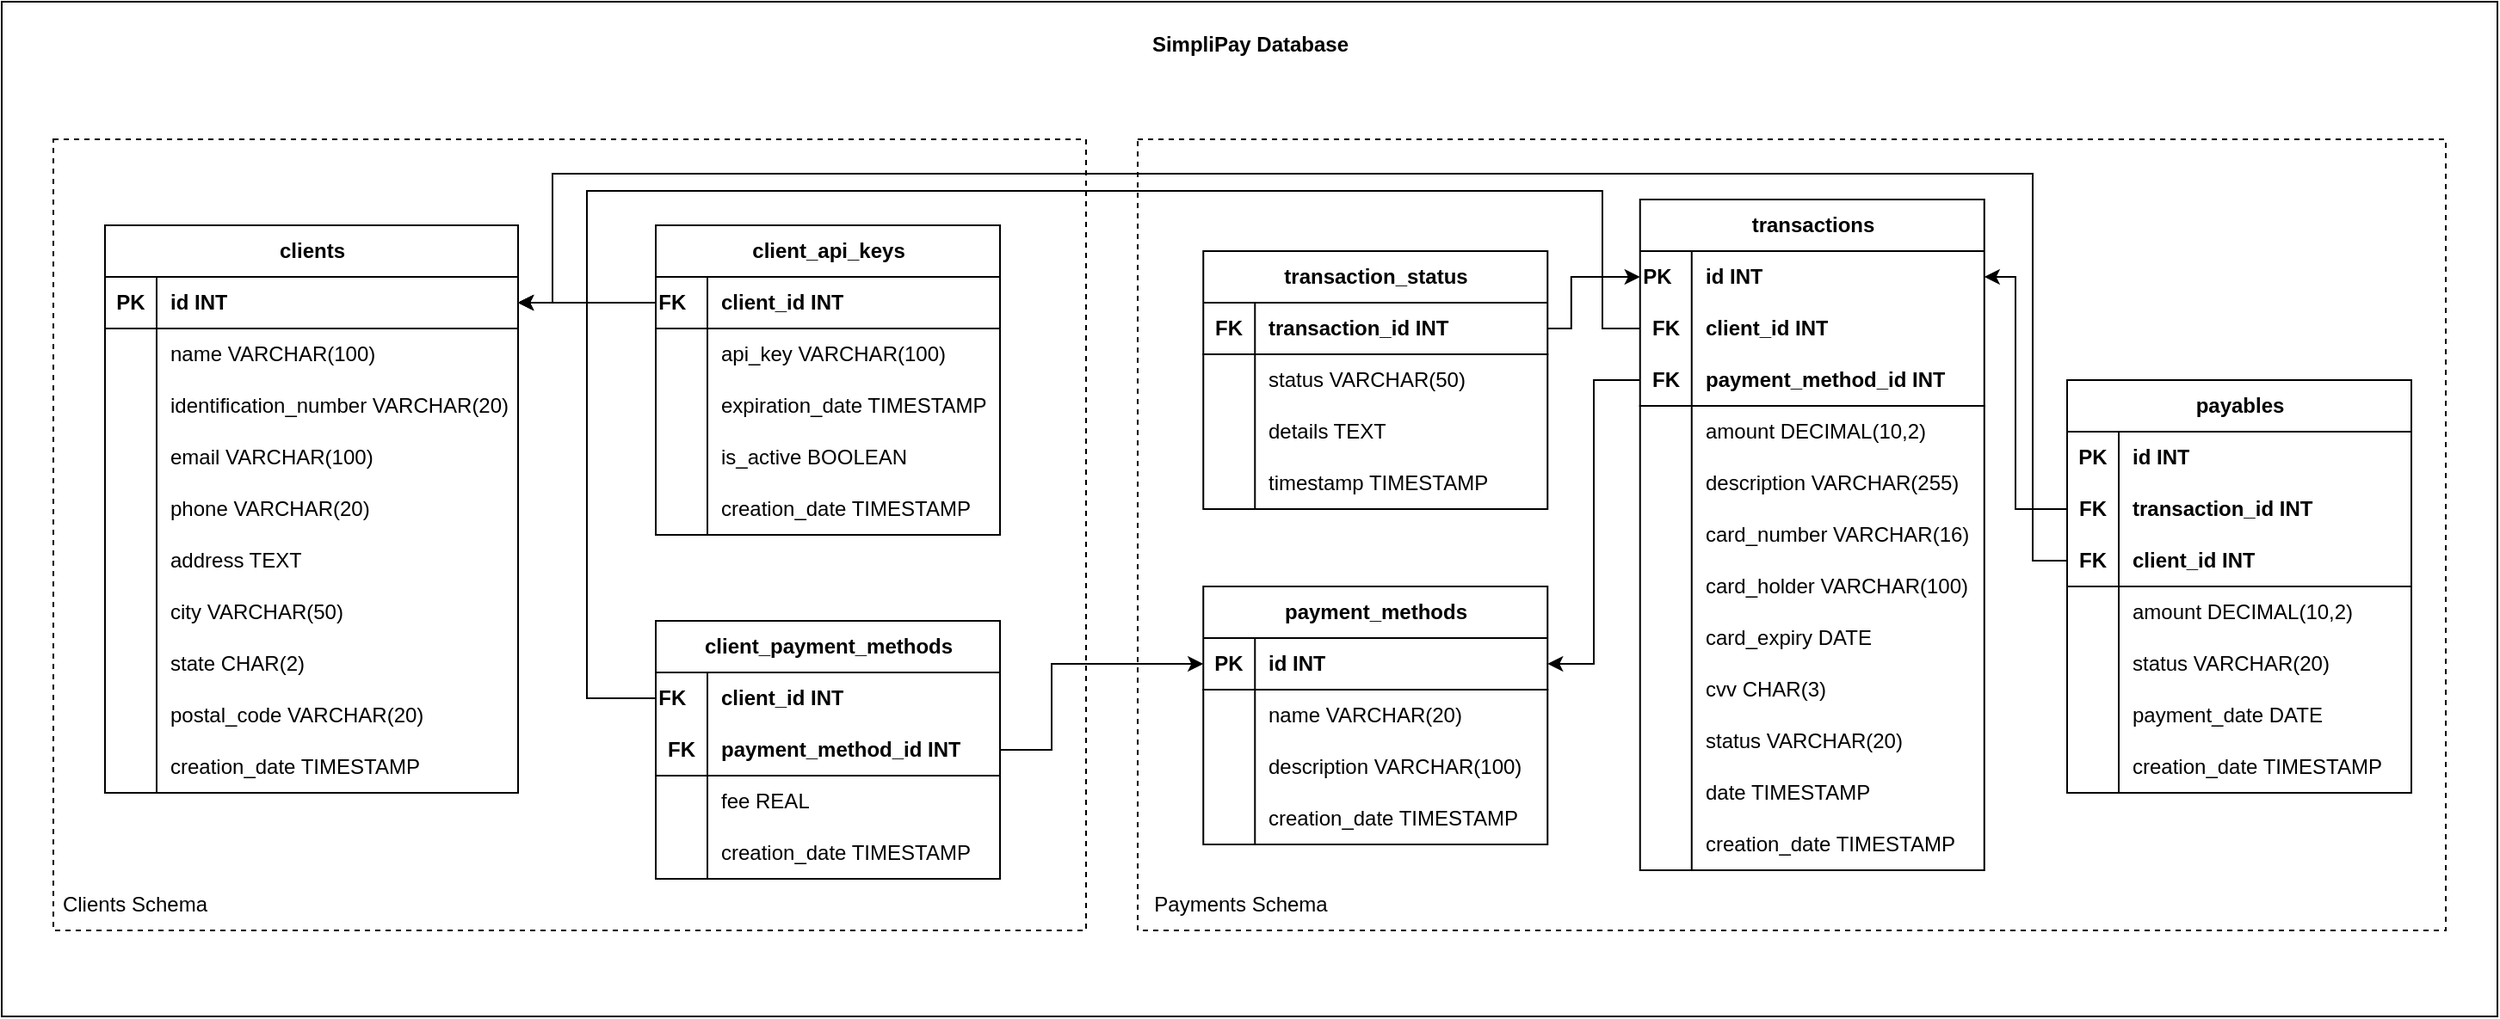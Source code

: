 <mxfile version="24.2.5" type="device">
  <diagram name="Page-1" id="x_he2Hrcs_VdTeXiaJ3X">
    <mxGraphModel dx="1452" dy="1356" grid="1" gridSize="10" guides="1" tooltips="1" connect="1" arrows="1" fold="1" page="1" pageScale="1" pageWidth="850" pageHeight="1100" math="0" shadow="0">
      <root>
        <mxCell id="0" />
        <mxCell id="1" parent="0" />
        <mxCell id="xhl1-_qNGZ_Zo3Efqk6f-1" value="" style="rounded=0;whiteSpace=wrap;html=1;movable=0;resizable=0;rotatable=0;deletable=0;editable=0;locked=1;connectable=0;" vertex="1" parent="1">
          <mxGeometry x="40" y="220" width="1450" height="590" as="geometry" />
        </mxCell>
        <mxCell id="xhl1-_qNGZ_Zo3Efqk6f-176" value="" style="rounded=0;whiteSpace=wrap;html=1;dashed=1;movable=0;resizable=0;rotatable=0;deletable=0;editable=0;locked=1;connectable=0;" vertex="1" parent="1">
          <mxGeometry x="70" y="300" width="600" height="460" as="geometry" />
        </mxCell>
        <mxCell id="xhl1-_qNGZ_Zo3Efqk6f-111" value="clients" style="shape=table;startSize=30;container=1;collapsible=1;childLayout=tableLayout;fixedRows=1;rowLines=0;fontStyle=1;align=center;resizeLast=1;html=1;" vertex="1" parent="1">
          <mxGeometry x="100" y="350" width="240" height="330" as="geometry" />
        </mxCell>
        <mxCell id="xhl1-_qNGZ_Zo3Efqk6f-112" value="" style="shape=tableRow;horizontal=0;startSize=0;swimlaneHead=0;swimlaneBody=0;fillColor=none;collapsible=0;dropTarget=0;points=[[0,0.5],[1,0.5]];portConstraint=eastwest;top=0;left=0;right=0;bottom=1;" vertex="1" parent="xhl1-_qNGZ_Zo3Efqk6f-111">
          <mxGeometry y="30" width="240" height="30" as="geometry" />
        </mxCell>
        <mxCell id="xhl1-_qNGZ_Zo3Efqk6f-113" value="PK" style="shape=partialRectangle;connectable=0;fillColor=none;top=0;left=0;bottom=0;right=0;fontStyle=1;overflow=hidden;whiteSpace=wrap;html=1;" vertex="1" parent="xhl1-_qNGZ_Zo3Efqk6f-112">
          <mxGeometry width="30" height="30" as="geometry">
            <mxRectangle width="30" height="30" as="alternateBounds" />
          </mxGeometry>
        </mxCell>
        <mxCell id="xhl1-_qNGZ_Zo3Efqk6f-114" value="id INT" style="shape=partialRectangle;connectable=0;fillColor=none;top=0;left=0;bottom=0;right=0;align=left;spacingLeft=6;fontStyle=1;overflow=hidden;whiteSpace=wrap;html=1;" vertex="1" parent="xhl1-_qNGZ_Zo3Efqk6f-112">
          <mxGeometry x="30" width="210" height="30" as="geometry">
            <mxRectangle width="210" height="30" as="alternateBounds" />
          </mxGeometry>
        </mxCell>
        <mxCell id="xhl1-_qNGZ_Zo3Efqk6f-115" value="" style="shape=tableRow;horizontal=0;startSize=0;swimlaneHead=0;swimlaneBody=0;fillColor=none;collapsible=0;dropTarget=0;points=[[0,0.5],[1,0.5]];portConstraint=eastwest;top=0;left=0;right=0;bottom=0;" vertex="1" parent="xhl1-_qNGZ_Zo3Efqk6f-111">
          <mxGeometry y="60" width="240" height="30" as="geometry" />
        </mxCell>
        <mxCell id="xhl1-_qNGZ_Zo3Efqk6f-116" value="" style="shape=partialRectangle;connectable=0;fillColor=none;top=0;left=0;bottom=0;right=0;editable=1;overflow=hidden;whiteSpace=wrap;html=1;" vertex="1" parent="xhl1-_qNGZ_Zo3Efqk6f-115">
          <mxGeometry width="30" height="30" as="geometry">
            <mxRectangle width="30" height="30" as="alternateBounds" />
          </mxGeometry>
        </mxCell>
        <mxCell id="xhl1-_qNGZ_Zo3Efqk6f-117" value="name VARCHAR(100)" style="shape=partialRectangle;connectable=0;fillColor=none;top=0;left=0;bottom=0;right=0;align=left;spacingLeft=6;overflow=hidden;whiteSpace=wrap;html=1;" vertex="1" parent="xhl1-_qNGZ_Zo3Efqk6f-115">
          <mxGeometry x="30" width="210" height="30" as="geometry">
            <mxRectangle width="210" height="30" as="alternateBounds" />
          </mxGeometry>
        </mxCell>
        <mxCell id="xhl1-_qNGZ_Zo3Efqk6f-118" value="" style="shape=tableRow;horizontal=0;startSize=0;swimlaneHead=0;swimlaneBody=0;fillColor=none;collapsible=0;dropTarget=0;points=[[0,0.5],[1,0.5]];portConstraint=eastwest;top=0;left=0;right=0;bottom=0;" vertex="1" parent="xhl1-_qNGZ_Zo3Efqk6f-111">
          <mxGeometry y="90" width="240" height="30" as="geometry" />
        </mxCell>
        <mxCell id="xhl1-_qNGZ_Zo3Efqk6f-119" value="" style="shape=partialRectangle;connectable=0;fillColor=none;top=0;left=0;bottom=0;right=0;editable=1;overflow=hidden;whiteSpace=wrap;html=1;" vertex="1" parent="xhl1-_qNGZ_Zo3Efqk6f-118">
          <mxGeometry width="30" height="30" as="geometry">
            <mxRectangle width="30" height="30" as="alternateBounds" />
          </mxGeometry>
        </mxCell>
        <mxCell id="xhl1-_qNGZ_Zo3Efqk6f-120" value="identification_number VARCHAR(20)" style="shape=partialRectangle;connectable=0;fillColor=none;top=0;left=0;bottom=0;right=0;align=left;spacingLeft=6;overflow=hidden;whiteSpace=wrap;html=1;" vertex="1" parent="xhl1-_qNGZ_Zo3Efqk6f-118">
          <mxGeometry x="30" width="210" height="30" as="geometry">
            <mxRectangle width="210" height="30" as="alternateBounds" />
          </mxGeometry>
        </mxCell>
        <mxCell id="xhl1-_qNGZ_Zo3Efqk6f-121" value="" style="shape=tableRow;horizontal=0;startSize=0;swimlaneHead=0;swimlaneBody=0;fillColor=none;collapsible=0;dropTarget=0;points=[[0,0.5],[1,0.5]];portConstraint=eastwest;top=0;left=0;right=0;bottom=0;" vertex="1" parent="xhl1-_qNGZ_Zo3Efqk6f-111">
          <mxGeometry y="120" width="240" height="30" as="geometry" />
        </mxCell>
        <mxCell id="xhl1-_qNGZ_Zo3Efqk6f-122" value="" style="shape=partialRectangle;connectable=0;fillColor=none;top=0;left=0;bottom=0;right=0;editable=1;overflow=hidden;whiteSpace=wrap;html=1;" vertex="1" parent="xhl1-_qNGZ_Zo3Efqk6f-121">
          <mxGeometry width="30" height="30" as="geometry">
            <mxRectangle width="30" height="30" as="alternateBounds" />
          </mxGeometry>
        </mxCell>
        <mxCell id="xhl1-_qNGZ_Zo3Efqk6f-123" value="email VARCHAR(100)" style="shape=partialRectangle;connectable=0;fillColor=none;top=0;left=0;bottom=0;right=0;align=left;spacingLeft=6;overflow=hidden;whiteSpace=wrap;html=1;" vertex="1" parent="xhl1-_qNGZ_Zo3Efqk6f-121">
          <mxGeometry x="30" width="210" height="30" as="geometry">
            <mxRectangle width="210" height="30" as="alternateBounds" />
          </mxGeometry>
        </mxCell>
        <mxCell id="xhl1-_qNGZ_Zo3Efqk6f-130" style="shape=tableRow;horizontal=0;startSize=0;swimlaneHead=0;swimlaneBody=0;fillColor=none;collapsible=0;dropTarget=0;points=[[0,0.5],[1,0.5]];portConstraint=eastwest;top=0;left=0;right=0;bottom=0;" vertex="1" parent="xhl1-_qNGZ_Zo3Efqk6f-111">
          <mxGeometry y="150" width="240" height="30" as="geometry" />
        </mxCell>
        <mxCell id="xhl1-_qNGZ_Zo3Efqk6f-131" style="shape=partialRectangle;connectable=0;fillColor=none;top=0;left=0;bottom=0;right=0;editable=1;overflow=hidden;whiteSpace=wrap;html=1;" vertex="1" parent="xhl1-_qNGZ_Zo3Efqk6f-130">
          <mxGeometry width="30" height="30" as="geometry">
            <mxRectangle width="30" height="30" as="alternateBounds" />
          </mxGeometry>
        </mxCell>
        <mxCell id="xhl1-_qNGZ_Zo3Efqk6f-132" value="phone VARCHAR(20)" style="shape=partialRectangle;connectable=0;fillColor=none;top=0;left=0;bottom=0;right=0;align=left;spacingLeft=6;overflow=hidden;whiteSpace=wrap;html=1;" vertex="1" parent="xhl1-_qNGZ_Zo3Efqk6f-130">
          <mxGeometry x="30" width="210" height="30" as="geometry">
            <mxRectangle width="210" height="30" as="alternateBounds" />
          </mxGeometry>
        </mxCell>
        <mxCell id="xhl1-_qNGZ_Zo3Efqk6f-127" style="shape=tableRow;horizontal=0;startSize=0;swimlaneHead=0;swimlaneBody=0;fillColor=none;collapsible=0;dropTarget=0;points=[[0,0.5],[1,0.5]];portConstraint=eastwest;top=0;left=0;right=0;bottom=0;" vertex="1" parent="xhl1-_qNGZ_Zo3Efqk6f-111">
          <mxGeometry y="180" width="240" height="30" as="geometry" />
        </mxCell>
        <mxCell id="xhl1-_qNGZ_Zo3Efqk6f-128" style="shape=partialRectangle;connectable=0;fillColor=none;top=0;left=0;bottom=0;right=0;editable=1;overflow=hidden;whiteSpace=wrap;html=1;" vertex="1" parent="xhl1-_qNGZ_Zo3Efqk6f-127">
          <mxGeometry width="30" height="30" as="geometry">
            <mxRectangle width="30" height="30" as="alternateBounds" />
          </mxGeometry>
        </mxCell>
        <mxCell id="xhl1-_qNGZ_Zo3Efqk6f-129" value="address TEXT" style="shape=partialRectangle;connectable=0;fillColor=none;top=0;left=0;bottom=0;right=0;align=left;spacingLeft=6;overflow=hidden;whiteSpace=wrap;html=1;" vertex="1" parent="xhl1-_qNGZ_Zo3Efqk6f-127">
          <mxGeometry x="30" width="210" height="30" as="geometry">
            <mxRectangle width="210" height="30" as="alternateBounds" />
          </mxGeometry>
        </mxCell>
        <mxCell id="xhl1-_qNGZ_Zo3Efqk6f-124" style="shape=tableRow;horizontal=0;startSize=0;swimlaneHead=0;swimlaneBody=0;fillColor=none;collapsible=0;dropTarget=0;points=[[0,0.5],[1,0.5]];portConstraint=eastwest;top=0;left=0;right=0;bottom=0;" vertex="1" parent="xhl1-_qNGZ_Zo3Efqk6f-111">
          <mxGeometry y="210" width="240" height="30" as="geometry" />
        </mxCell>
        <mxCell id="xhl1-_qNGZ_Zo3Efqk6f-125" style="shape=partialRectangle;connectable=0;fillColor=none;top=0;left=0;bottom=0;right=0;editable=1;overflow=hidden;whiteSpace=wrap;html=1;" vertex="1" parent="xhl1-_qNGZ_Zo3Efqk6f-124">
          <mxGeometry width="30" height="30" as="geometry">
            <mxRectangle width="30" height="30" as="alternateBounds" />
          </mxGeometry>
        </mxCell>
        <mxCell id="xhl1-_qNGZ_Zo3Efqk6f-126" value="city VARCHAR(50)" style="shape=partialRectangle;connectable=0;fillColor=none;top=0;left=0;bottom=0;right=0;align=left;spacingLeft=6;overflow=hidden;whiteSpace=wrap;html=1;" vertex="1" parent="xhl1-_qNGZ_Zo3Efqk6f-124">
          <mxGeometry x="30" width="210" height="30" as="geometry">
            <mxRectangle width="210" height="30" as="alternateBounds" />
          </mxGeometry>
        </mxCell>
        <mxCell id="xhl1-_qNGZ_Zo3Efqk6f-139" style="shape=tableRow;horizontal=0;startSize=0;swimlaneHead=0;swimlaneBody=0;fillColor=none;collapsible=0;dropTarget=0;points=[[0,0.5],[1,0.5]];portConstraint=eastwest;top=0;left=0;right=0;bottom=0;" vertex="1" parent="xhl1-_qNGZ_Zo3Efqk6f-111">
          <mxGeometry y="240" width="240" height="30" as="geometry" />
        </mxCell>
        <mxCell id="xhl1-_qNGZ_Zo3Efqk6f-140" style="shape=partialRectangle;connectable=0;fillColor=none;top=0;left=0;bottom=0;right=0;editable=1;overflow=hidden;whiteSpace=wrap;html=1;" vertex="1" parent="xhl1-_qNGZ_Zo3Efqk6f-139">
          <mxGeometry width="30" height="30" as="geometry">
            <mxRectangle width="30" height="30" as="alternateBounds" />
          </mxGeometry>
        </mxCell>
        <mxCell id="xhl1-_qNGZ_Zo3Efqk6f-141" value="state CHAR(2)" style="shape=partialRectangle;connectable=0;fillColor=none;top=0;left=0;bottom=0;right=0;align=left;spacingLeft=6;overflow=hidden;whiteSpace=wrap;html=1;" vertex="1" parent="xhl1-_qNGZ_Zo3Efqk6f-139">
          <mxGeometry x="30" width="210" height="30" as="geometry">
            <mxRectangle width="210" height="30" as="alternateBounds" />
          </mxGeometry>
        </mxCell>
        <mxCell id="xhl1-_qNGZ_Zo3Efqk6f-136" style="shape=tableRow;horizontal=0;startSize=0;swimlaneHead=0;swimlaneBody=0;fillColor=none;collapsible=0;dropTarget=0;points=[[0,0.5],[1,0.5]];portConstraint=eastwest;top=0;left=0;right=0;bottom=0;" vertex="1" parent="xhl1-_qNGZ_Zo3Efqk6f-111">
          <mxGeometry y="270" width="240" height="30" as="geometry" />
        </mxCell>
        <mxCell id="xhl1-_qNGZ_Zo3Efqk6f-137" style="shape=partialRectangle;connectable=0;fillColor=none;top=0;left=0;bottom=0;right=0;editable=1;overflow=hidden;whiteSpace=wrap;html=1;" vertex="1" parent="xhl1-_qNGZ_Zo3Efqk6f-136">
          <mxGeometry width="30" height="30" as="geometry">
            <mxRectangle width="30" height="30" as="alternateBounds" />
          </mxGeometry>
        </mxCell>
        <mxCell id="xhl1-_qNGZ_Zo3Efqk6f-138" value="postal_code VARCHAR(20)" style="shape=partialRectangle;connectable=0;fillColor=none;top=0;left=0;bottom=0;right=0;align=left;spacingLeft=6;overflow=hidden;whiteSpace=wrap;html=1;" vertex="1" parent="xhl1-_qNGZ_Zo3Efqk6f-136">
          <mxGeometry x="30" width="210" height="30" as="geometry">
            <mxRectangle width="210" height="30" as="alternateBounds" />
          </mxGeometry>
        </mxCell>
        <mxCell id="xhl1-_qNGZ_Zo3Efqk6f-133" style="shape=tableRow;horizontal=0;startSize=0;swimlaneHead=0;swimlaneBody=0;fillColor=none;collapsible=0;dropTarget=0;points=[[0,0.5],[1,0.5]];portConstraint=eastwest;top=0;left=0;right=0;bottom=0;" vertex="1" parent="xhl1-_qNGZ_Zo3Efqk6f-111">
          <mxGeometry y="300" width="240" height="30" as="geometry" />
        </mxCell>
        <mxCell id="xhl1-_qNGZ_Zo3Efqk6f-134" style="shape=partialRectangle;connectable=0;fillColor=none;top=0;left=0;bottom=0;right=0;editable=1;overflow=hidden;whiteSpace=wrap;html=1;" vertex="1" parent="xhl1-_qNGZ_Zo3Efqk6f-133">
          <mxGeometry width="30" height="30" as="geometry">
            <mxRectangle width="30" height="30" as="alternateBounds" />
          </mxGeometry>
        </mxCell>
        <mxCell id="xhl1-_qNGZ_Zo3Efqk6f-135" value="creation_date TIMESTAMP" style="shape=partialRectangle;connectable=0;fillColor=none;top=0;left=0;bottom=0;right=0;align=left;spacingLeft=6;overflow=hidden;whiteSpace=wrap;html=1;" vertex="1" parent="xhl1-_qNGZ_Zo3Efqk6f-133">
          <mxGeometry x="30" width="210" height="30" as="geometry">
            <mxRectangle width="210" height="30" as="alternateBounds" />
          </mxGeometry>
        </mxCell>
        <mxCell id="xhl1-_qNGZ_Zo3Efqk6f-142" value="client_api_keys" style="shape=table;startSize=30;container=1;collapsible=1;childLayout=tableLayout;fixedRows=1;rowLines=0;fontStyle=1;align=center;resizeLast=1;html=1;" vertex="1" parent="1">
          <mxGeometry x="420" y="350" width="200" height="180" as="geometry" />
        </mxCell>
        <mxCell id="xhl1-_qNGZ_Zo3Efqk6f-143" value="" style="shape=tableRow;horizontal=0;startSize=0;swimlaneHead=0;swimlaneBody=0;fillColor=none;collapsible=0;dropTarget=0;points=[[0,0.5],[1,0.5]];portConstraint=eastwest;top=0;left=0;right=0;bottom=1;" vertex="1" parent="xhl1-_qNGZ_Zo3Efqk6f-142">
          <mxGeometry y="30" width="200" height="30" as="geometry" />
        </mxCell>
        <mxCell id="xhl1-_qNGZ_Zo3Efqk6f-144" value="FK&lt;span style=&quot;white-space: pre;&quot;&gt;&#x9;&lt;/span&gt;" style="shape=partialRectangle;connectable=0;fillColor=none;top=0;left=0;bottom=0;right=0;fontStyle=1;overflow=hidden;whiteSpace=wrap;html=1;" vertex="1" parent="xhl1-_qNGZ_Zo3Efqk6f-143">
          <mxGeometry width="30" height="30" as="geometry">
            <mxRectangle width="30" height="30" as="alternateBounds" />
          </mxGeometry>
        </mxCell>
        <mxCell id="xhl1-_qNGZ_Zo3Efqk6f-145" value="client_id INT" style="shape=partialRectangle;connectable=0;fillColor=none;top=0;left=0;bottom=0;right=0;align=left;spacingLeft=6;fontStyle=1;overflow=hidden;whiteSpace=wrap;html=1;" vertex="1" parent="xhl1-_qNGZ_Zo3Efqk6f-143">
          <mxGeometry x="30" width="170" height="30" as="geometry">
            <mxRectangle width="170" height="30" as="alternateBounds" />
          </mxGeometry>
        </mxCell>
        <mxCell id="xhl1-_qNGZ_Zo3Efqk6f-146" value="" style="shape=tableRow;horizontal=0;startSize=0;swimlaneHead=0;swimlaneBody=0;fillColor=none;collapsible=0;dropTarget=0;points=[[0,0.5],[1,0.5]];portConstraint=eastwest;top=0;left=0;right=0;bottom=0;" vertex="1" parent="xhl1-_qNGZ_Zo3Efqk6f-142">
          <mxGeometry y="60" width="200" height="30" as="geometry" />
        </mxCell>
        <mxCell id="xhl1-_qNGZ_Zo3Efqk6f-147" value="" style="shape=partialRectangle;connectable=0;fillColor=none;top=0;left=0;bottom=0;right=0;editable=1;overflow=hidden;whiteSpace=wrap;html=1;" vertex="1" parent="xhl1-_qNGZ_Zo3Efqk6f-146">
          <mxGeometry width="30" height="30" as="geometry">
            <mxRectangle width="30" height="30" as="alternateBounds" />
          </mxGeometry>
        </mxCell>
        <mxCell id="xhl1-_qNGZ_Zo3Efqk6f-148" value="api_key VARCHAR(100)" style="shape=partialRectangle;connectable=0;fillColor=none;top=0;left=0;bottom=0;right=0;align=left;spacingLeft=6;overflow=hidden;whiteSpace=wrap;html=1;" vertex="1" parent="xhl1-_qNGZ_Zo3Efqk6f-146">
          <mxGeometry x="30" width="170" height="30" as="geometry">
            <mxRectangle width="170" height="30" as="alternateBounds" />
          </mxGeometry>
        </mxCell>
        <mxCell id="xhl1-_qNGZ_Zo3Efqk6f-149" value="" style="shape=tableRow;horizontal=0;startSize=0;swimlaneHead=0;swimlaneBody=0;fillColor=none;collapsible=0;dropTarget=0;points=[[0,0.5],[1,0.5]];portConstraint=eastwest;top=0;left=0;right=0;bottom=0;" vertex="1" parent="xhl1-_qNGZ_Zo3Efqk6f-142">
          <mxGeometry y="90" width="200" height="30" as="geometry" />
        </mxCell>
        <mxCell id="xhl1-_qNGZ_Zo3Efqk6f-150" value="" style="shape=partialRectangle;connectable=0;fillColor=none;top=0;left=0;bottom=0;right=0;editable=1;overflow=hidden;whiteSpace=wrap;html=1;" vertex="1" parent="xhl1-_qNGZ_Zo3Efqk6f-149">
          <mxGeometry width="30" height="30" as="geometry">
            <mxRectangle width="30" height="30" as="alternateBounds" />
          </mxGeometry>
        </mxCell>
        <mxCell id="xhl1-_qNGZ_Zo3Efqk6f-151" value="expiration_date TIMESTAMP" style="shape=partialRectangle;connectable=0;fillColor=none;top=0;left=0;bottom=0;right=0;align=left;spacingLeft=6;overflow=hidden;whiteSpace=wrap;html=1;" vertex="1" parent="xhl1-_qNGZ_Zo3Efqk6f-149">
          <mxGeometry x="30" width="170" height="30" as="geometry">
            <mxRectangle width="170" height="30" as="alternateBounds" />
          </mxGeometry>
        </mxCell>
        <mxCell id="xhl1-_qNGZ_Zo3Efqk6f-152" value="" style="shape=tableRow;horizontal=0;startSize=0;swimlaneHead=0;swimlaneBody=0;fillColor=none;collapsible=0;dropTarget=0;points=[[0,0.5],[1,0.5]];portConstraint=eastwest;top=0;left=0;right=0;bottom=0;" vertex="1" parent="xhl1-_qNGZ_Zo3Efqk6f-142">
          <mxGeometry y="120" width="200" height="30" as="geometry" />
        </mxCell>
        <mxCell id="xhl1-_qNGZ_Zo3Efqk6f-153" value="" style="shape=partialRectangle;connectable=0;fillColor=none;top=0;left=0;bottom=0;right=0;editable=1;overflow=hidden;whiteSpace=wrap;html=1;" vertex="1" parent="xhl1-_qNGZ_Zo3Efqk6f-152">
          <mxGeometry width="30" height="30" as="geometry">
            <mxRectangle width="30" height="30" as="alternateBounds" />
          </mxGeometry>
        </mxCell>
        <mxCell id="xhl1-_qNGZ_Zo3Efqk6f-154" value="is_active BOOLEAN" style="shape=partialRectangle;connectable=0;fillColor=none;top=0;left=0;bottom=0;right=0;align=left;spacingLeft=6;overflow=hidden;whiteSpace=wrap;html=1;" vertex="1" parent="xhl1-_qNGZ_Zo3Efqk6f-152">
          <mxGeometry x="30" width="170" height="30" as="geometry">
            <mxRectangle width="170" height="30" as="alternateBounds" />
          </mxGeometry>
        </mxCell>
        <mxCell id="xhl1-_qNGZ_Zo3Efqk6f-156" style="shape=tableRow;horizontal=0;startSize=0;swimlaneHead=0;swimlaneBody=0;fillColor=none;collapsible=0;dropTarget=0;points=[[0,0.5],[1,0.5]];portConstraint=eastwest;top=0;left=0;right=0;bottom=0;" vertex="1" parent="xhl1-_qNGZ_Zo3Efqk6f-142">
          <mxGeometry y="150" width="200" height="30" as="geometry" />
        </mxCell>
        <mxCell id="xhl1-_qNGZ_Zo3Efqk6f-157" style="shape=partialRectangle;connectable=0;fillColor=none;top=0;left=0;bottom=0;right=0;editable=1;overflow=hidden;whiteSpace=wrap;html=1;" vertex="1" parent="xhl1-_qNGZ_Zo3Efqk6f-156">
          <mxGeometry width="30" height="30" as="geometry">
            <mxRectangle width="30" height="30" as="alternateBounds" />
          </mxGeometry>
        </mxCell>
        <mxCell id="xhl1-_qNGZ_Zo3Efqk6f-158" value="creation_date TIMESTAMP" style="shape=partialRectangle;connectable=0;fillColor=none;top=0;left=0;bottom=0;right=0;align=left;spacingLeft=6;overflow=hidden;whiteSpace=wrap;html=1;" vertex="1" parent="xhl1-_qNGZ_Zo3Efqk6f-156">
          <mxGeometry x="30" width="170" height="30" as="geometry">
            <mxRectangle width="170" height="30" as="alternateBounds" />
          </mxGeometry>
        </mxCell>
        <mxCell id="xhl1-_qNGZ_Zo3Efqk6f-155" style="edgeStyle=orthogonalEdgeStyle;rounded=0;orthogonalLoop=1;jettySize=auto;html=1;entryX=1;entryY=0.5;entryDx=0;entryDy=0;" edge="1" parent="1" source="xhl1-_qNGZ_Zo3Efqk6f-143" target="xhl1-_qNGZ_Zo3Efqk6f-112">
          <mxGeometry relative="1" as="geometry" />
        </mxCell>
        <mxCell id="xhl1-_qNGZ_Zo3Efqk6f-159" value="client_payment_methods" style="shape=table;startSize=30;container=1;collapsible=1;childLayout=tableLayout;fixedRows=1;rowLines=0;fontStyle=1;align=center;resizeLast=1;html=1;" vertex="1" parent="1">
          <mxGeometry x="420" y="580" width="200" height="150" as="geometry" />
        </mxCell>
        <mxCell id="xhl1-_qNGZ_Zo3Efqk6f-160" value="" style="shape=tableRow;horizontal=0;startSize=0;swimlaneHead=0;swimlaneBody=0;fillColor=none;collapsible=0;dropTarget=0;points=[[0,0.5],[1,0.5]];portConstraint=eastwest;top=0;left=0;right=0;bottom=0;" vertex="1" parent="xhl1-_qNGZ_Zo3Efqk6f-159">
          <mxGeometry y="30" width="200" height="30" as="geometry" />
        </mxCell>
        <mxCell id="xhl1-_qNGZ_Zo3Efqk6f-161" value="FK&lt;span style=&quot;white-space: pre;&quot;&gt;&#x9;&lt;/span&gt;" style="shape=partialRectangle;connectable=0;fillColor=none;top=0;left=0;bottom=0;right=0;fontStyle=1;overflow=hidden;whiteSpace=wrap;html=1;" vertex="1" parent="xhl1-_qNGZ_Zo3Efqk6f-160">
          <mxGeometry width="30" height="30" as="geometry">
            <mxRectangle width="30" height="30" as="alternateBounds" />
          </mxGeometry>
        </mxCell>
        <mxCell id="xhl1-_qNGZ_Zo3Efqk6f-162" value="client_id INT" style="shape=partialRectangle;connectable=0;fillColor=none;top=0;left=0;bottom=0;right=0;align=left;spacingLeft=6;fontStyle=1;overflow=hidden;whiteSpace=wrap;html=1;" vertex="1" parent="xhl1-_qNGZ_Zo3Efqk6f-160">
          <mxGeometry x="30" width="170" height="30" as="geometry">
            <mxRectangle width="170" height="30" as="alternateBounds" />
          </mxGeometry>
        </mxCell>
        <mxCell id="xhl1-_qNGZ_Zo3Efqk6f-163" value="" style="shape=tableRow;horizontal=0;startSize=0;swimlaneHead=0;swimlaneBody=0;fillColor=none;collapsible=0;dropTarget=0;points=[[0,0.5],[1,0.5]];portConstraint=eastwest;top=0;left=0;right=0;bottom=1;" vertex="1" parent="xhl1-_qNGZ_Zo3Efqk6f-159">
          <mxGeometry y="60" width="200" height="30" as="geometry" />
        </mxCell>
        <mxCell id="xhl1-_qNGZ_Zo3Efqk6f-164" value="FK" style="shape=partialRectangle;connectable=0;fillColor=none;top=0;left=0;bottom=0;right=0;editable=1;overflow=hidden;whiteSpace=wrap;html=1;fontStyle=1" vertex="1" parent="xhl1-_qNGZ_Zo3Efqk6f-163">
          <mxGeometry width="30" height="30" as="geometry">
            <mxRectangle width="30" height="30" as="alternateBounds" />
          </mxGeometry>
        </mxCell>
        <mxCell id="xhl1-_qNGZ_Zo3Efqk6f-165" value="payment_method_id INT" style="shape=partialRectangle;connectable=0;fillColor=none;top=0;left=0;bottom=0;right=0;align=left;spacingLeft=6;overflow=hidden;whiteSpace=wrap;html=1;fontStyle=1" vertex="1" parent="xhl1-_qNGZ_Zo3Efqk6f-163">
          <mxGeometry x="30" width="170" height="30" as="geometry">
            <mxRectangle width="170" height="30" as="alternateBounds" />
          </mxGeometry>
        </mxCell>
        <mxCell id="xhl1-_qNGZ_Zo3Efqk6f-166" value="" style="shape=tableRow;horizontal=0;startSize=0;swimlaneHead=0;swimlaneBody=0;fillColor=none;collapsible=0;dropTarget=0;points=[[0,0.5],[1,0.5]];portConstraint=eastwest;top=0;left=0;right=0;bottom=0;" vertex="1" parent="xhl1-_qNGZ_Zo3Efqk6f-159">
          <mxGeometry y="90" width="200" height="30" as="geometry" />
        </mxCell>
        <mxCell id="xhl1-_qNGZ_Zo3Efqk6f-167" value="" style="shape=partialRectangle;connectable=0;fillColor=none;top=0;left=0;bottom=0;right=0;editable=1;overflow=hidden;whiteSpace=wrap;html=1;" vertex="1" parent="xhl1-_qNGZ_Zo3Efqk6f-166">
          <mxGeometry width="30" height="30" as="geometry">
            <mxRectangle width="30" height="30" as="alternateBounds" />
          </mxGeometry>
        </mxCell>
        <mxCell id="xhl1-_qNGZ_Zo3Efqk6f-168" value="fee REAL" style="shape=partialRectangle;connectable=0;fillColor=none;top=0;left=0;bottom=0;right=0;align=left;spacingLeft=6;overflow=hidden;whiteSpace=wrap;html=1;" vertex="1" parent="xhl1-_qNGZ_Zo3Efqk6f-166">
          <mxGeometry x="30" width="170" height="30" as="geometry">
            <mxRectangle width="170" height="30" as="alternateBounds" />
          </mxGeometry>
        </mxCell>
        <mxCell id="xhl1-_qNGZ_Zo3Efqk6f-172" style="shape=tableRow;horizontal=0;startSize=0;swimlaneHead=0;swimlaneBody=0;fillColor=none;collapsible=0;dropTarget=0;points=[[0,0.5],[1,0.5]];portConstraint=eastwest;top=0;left=0;right=0;bottom=0;" vertex="1" parent="xhl1-_qNGZ_Zo3Efqk6f-159">
          <mxGeometry y="120" width="200" height="30" as="geometry" />
        </mxCell>
        <mxCell id="xhl1-_qNGZ_Zo3Efqk6f-173" style="shape=partialRectangle;connectable=0;fillColor=none;top=0;left=0;bottom=0;right=0;editable=1;overflow=hidden;whiteSpace=wrap;html=1;" vertex="1" parent="xhl1-_qNGZ_Zo3Efqk6f-172">
          <mxGeometry width="30" height="30" as="geometry">
            <mxRectangle width="30" height="30" as="alternateBounds" />
          </mxGeometry>
        </mxCell>
        <mxCell id="xhl1-_qNGZ_Zo3Efqk6f-174" value="creation_date TIMESTAMP" style="shape=partialRectangle;connectable=0;fillColor=none;top=0;left=0;bottom=0;right=0;align=left;spacingLeft=6;overflow=hidden;whiteSpace=wrap;html=1;" vertex="1" parent="xhl1-_qNGZ_Zo3Efqk6f-172">
          <mxGeometry x="30" width="170" height="30" as="geometry">
            <mxRectangle width="170" height="30" as="alternateBounds" />
          </mxGeometry>
        </mxCell>
        <mxCell id="xhl1-_qNGZ_Zo3Efqk6f-175" style="edgeStyle=orthogonalEdgeStyle;rounded=0;orthogonalLoop=1;jettySize=auto;html=1;entryX=1;entryY=0.5;entryDx=0;entryDy=0;" edge="1" parent="1" source="xhl1-_qNGZ_Zo3Efqk6f-160" target="xhl1-_qNGZ_Zo3Efqk6f-112">
          <mxGeometry relative="1" as="geometry" />
        </mxCell>
        <mxCell id="xhl1-_qNGZ_Zo3Efqk6f-177" value="Clients Schema" style="text;html=1;align=center;verticalAlign=middle;whiteSpace=wrap;rounded=0;" vertex="1" parent="1">
          <mxGeometry x="70" y="730" width="95" height="30" as="geometry" />
        </mxCell>
        <mxCell id="xhl1-_qNGZ_Zo3Efqk6f-436" value="" style="rounded=0;whiteSpace=wrap;html=1;dashed=1;movable=0;resizable=0;rotatable=0;deletable=0;editable=0;locked=1;connectable=0;" vertex="1" parent="1">
          <mxGeometry x="700" y="300" width="760" height="460" as="geometry" />
        </mxCell>
        <mxCell id="xhl1-_qNGZ_Zo3Efqk6f-468" value="payment_methods" style="shape=table;startSize=30;container=1;collapsible=1;childLayout=tableLayout;fixedRows=1;rowLines=0;fontStyle=1;align=center;resizeLast=1;html=1;" vertex="1" parent="1">
          <mxGeometry x="738.13" y="560" width="200" height="150" as="geometry" />
        </mxCell>
        <mxCell id="xhl1-_qNGZ_Zo3Efqk6f-469" value="" style="shape=tableRow;horizontal=0;startSize=0;swimlaneHead=0;swimlaneBody=0;fillColor=none;collapsible=0;dropTarget=0;points=[[0,0.5],[1,0.5]];portConstraint=eastwest;top=0;left=0;right=0;bottom=1;" vertex="1" parent="xhl1-_qNGZ_Zo3Efqk6f-468">
          <mxGeometry y="30" width="200" height="30" as="geometry" />
        </mxCell>
        <mxCell id="xhl1-_qNGZ_Zo3Efqk6f-470" value="PK" style="shape=partialRectangle;connectable=0;fillColor=none;top=0;left=0;bottom=0;right=0;fontStyle=1;overflow=hidden;whiteSpace=wrap;html=1;" vertex="1" parent="xhl1-_qNGZ_Zo3Efqk6f-469">
          <mxGeometry width="30" height="30" as="geometry">
            <mxRectangle width="30" height="30" as="alternateBounds" />
          </mxGeometry>
        </mxCell>
        <mxCell id="xhl1-_qNGZ_Zo3Efqk6f-471" value="id INT" style="shape=partialRectangle;connectable=0;fillColor=none;top=0;left=0;bottom=0;right=0;align=left;spacingLeft=6;fontStyle=1;overflow=hidden;whiteSpace=wrap;html=1;" vertex="1" parent="xhl1-_qNGZ_Zo3Efqk6f-469">
          <mxGeometry x="30" width="170" height="30" as="geometry">
            <mxRectangle width="170" height="30" as="alternateBounds" />
          </mxGeometry>
        </mxCell>
        <mxCell id="xhl1-_qNGZ_Zo3Efqk6f-472" value="" style="shape=tableRow;horizontal=0;startSize=0;swimlaneHead=0;swimlaneBody=0;fillColor=none;collapsible=0;dropTarget=0;points=[[0,0.5],[1,0.5]];portConstraint=eastwest;top=0;left=0;right=0;bottom=0;" vertex="1" parent="xhl1-_qNGZ_Zo3Efqk6f-468">
          <mxGeometry y="60" width="200" height="30" as="geometry" />
        </mxCell>
        <mxCell id="xhl1-_qNGZ_Zo3Efqk6f-473" value="" style="shape=partialRectangle;connectable=0;fillColor=none;top=0;left=0;bottom=0;right=0;editable=1;overflow=hidden;whiteSpace=wrap;html=1;" vertex="1" parent="xhl1-_qNGZ_Zo3Efqk6f-472">
          <mxGeometry width="30" height="30" as="geometry">
            <mxRectangle width="30" height="30" as="alternateBounds" />
          </mxGeometry>
        </mxCell>
        <mxCell id="xhl1-_qNGZ_Zo3Efqk6f-474" value="name VARCHAR(20)" style="shape=partialRectangle;connectable=0;fillColor=none;top=0;left=0;bottom=0;right=0;align=left;spacingLeft=6;overflow=hidden;whiteSpace=wrap;html=1;" vertex="1" parent="xhl1-_qNGZ_Zo3Efqk6f-472">
          <mxGeometry x="30" width="170" height="30" as="geometry">
            <mxRectangle width="170" height="30" as="alternateBounds" />
          </mxGeometry>
        </mxCell>
        <mxCell id="xhl1-_qNGZ_Zo3Efqk6f-475" value="" style="shape=tableRow;horizontal=0;startSize=0;swimlaneHead=0;swimlaneBody=0;fillColor=none;collapsible=0;dropTarget=0;points=[[0,0.5],[1,0.5]];portConstraint=eastwest;top=0;left=0;right=0;bottom=0;" vertex="1" parent="xhl1-_qNGZ_Zo3Efqk6f-468">
          <mxGeometry y="90" width="200" height="30" as="geometry" />
        </mxCell>
        <mxCell id="xhl1-_qNGZ_Zo3Efqk6f-476" value="" style="shape=partialRectangle;connectable=0;fillColor=none;top=0;left=0;bottom=0;right=0;editable=1;overflow=hidden;whiteSpace=wrap;html=1;" vertex="1" parent="xhl1-_qNGZ_Zo3Efqk6f-475">
          <mxGeometry width="30" height="30" as="geometry">
            <mxRectangle width="30" height="30" as="alternateBounds" />
          </mxGeometry>
        </mxCell>
        <mxCell id="xhl1-_qNGZ_Zo3Efqk6f-477" value="description VARCHAR(100)" style="shape=partialRectangle;connectable=0;fillColor=none;top=0;left=0;bottom=0;right=0;align=left;spacingLeft=6;overflow=hidden;whiteSpace=wrap;html=1;" vertex="1" parent="xhl1-_qNGZ_Zo3Efqk6f-475">
          <mxGeometry x="30" width="170" height="30" as="geometry">
            <mxRectangle width="170" height="30" as="alternateBounds" />
          </mxGeometry>
        </mxCell>
        <mxCell id="xhl1-_qNGZ_Zo3Efqk6f-481" style="shape=tableRow;horizontal=0;startSize=0;swimlaneHead=0;swimlaneBody=0;fillColor=none;collapsible=0;dropTarget=0;points=[[0,0.5],[1,0.5]];portConstraint=eastwest;top=0;left=0;right=0;bottom=0;" vertex="1" parent="xhl1-_qNGZ_Zo3Efqk6f-468">
          <mxGeometry y="120" width="200" height="30" as="geometry" />
        </mxCell>
        <mxCell id="xhl1-_qNGZ_Zo3Efqk6f-482" style="shape=partialRectangle;connectable=0;fillColor=none;top=0;left=0;bottom=0;right=0;editable=1;overflow=hidden;whiteSpace=wrap;html=1;" vertex="1" parent="xhl1-_qNGZ_Zo3Efqk6f-481">
          <mxGeometry width="30" height="30" as="geometry">
            <mxRectangle width="30" height="30" as="alternateBounds" />
          </mxGeometry>
        </mxCell>
        <mxCell id="xhl1-_qNGZ_Zo3Efqk6f-483" value="creation_date TIMESTAMP" style="shape=partialRectangle;connectable=0;fillColor=none;top=0;left=0;bottom=0;right=0;align=left;spacingLeft=6;overflow=hidden;whiteSpace=wrap;html=1;" vertex="1" parent="xhl1-_qNGZ_Zo3Efqk6f-481">
          <mxGeometry x="30" width="170" height="30" as="geometry">
            <mxRectangle width="170" height="30" as="alternateBounds" />
          </mxGeometry>
        </mxCell>
        <mxCell id="xhl1-_qNGZ_Zo3Efqk6f-485" value="transactions" style="shape=table;startSize=30;container=1;collapsible=1;childLayout=tableLayout;fixedRows=1;rowLines=0;fontStyle=1;align=center;resizeLast=1;html=1;" vertex="1" parent="1">
          <mxGeometry x="991.88" y="335" width="200" height="390" as="geometry" />
        </mxCell>
        <mxCell id="xhl1-_qNGZ_Zo3Efqk6f-486" value="" style="shape=tableRow;horizontal=0;startSize=0;swimlaneHead=0;swimlaneBody=0;fillColor=none;collapsible=0;dropTarget=0;points=[[0,0.5],[1,0.5]];portConstraint=eastwest;top=0;left=0;right=0;bottom=0;" vertex="1" parent="xhl1-_qNGZ_Zo3Efqk6f-485">
          <mxGeometry y="30" width="200" height="30" as="geometry" />
        </mxCell>
        <mxCell id="xhl1-_qNGZ_Zo3Efqk6f-487" value="PK&lt;span style=&quot;white-space: pre;&quot;&gt;&#x9;&lt;/span&gt;" style="shape=partialRectangle;connectable=0;fillColor=none;top=0;left=0;bottom=0;right=0;fontStyle=1;overflow=hidden;whiteSpace=wrap;html=1;" vertex="1" parent="xhl1-_qNGZ_Zo3Efqk6f-486">
          <mxGeometry width="30" height="30" as="geometry">
            <mxRectangle width="30" height="30" as="alternateBounds" />
          </mxGeometry>
        </mxCell>
        <mxCell id="xhl1-_qNGZ_Zo3Efqk6f-488" value="id INT" style="shape=partialRectangle;connectable=0;fillColor=none;top=0;left=0;bottom=0;right=0;align=left;spacingLeft=6;fontStyle=1;overflow=hidden;whiteSpace=wrap;html=1;" vertex="1" parent="xhl1-_qNGZ_Zo3Efqk6f-486">
          <mxGeometry x="30" width="170" height="30" as="geometry">
            <mxRectangle width="170" height="30" as="alternateBounds" />
          </mxGeometry>
        </mxCell>
        <mxCell id="xhl1-_qNGZ_Zo3Efqk6f-489" value="" style="shape=tableRow;horizontal=0;startSize=0;swimlaneHead=0;swimlaneBody=0;fillColor=none;collapsible=0;dropTarget=0;points=[[0,0.5],[1,0.5]];portConstraint=eastwest;top=0;left=0;right=0;bottom=0;" vertex="1" parent="xhl1-_qNGZ_Zo3Efqk6f-485">
          <mxGeometry y="60" width="200" height="30" as="geometry" />
        </mxCell>
        <mxCell id="xhl1-_qNGZ_Zo3Efqk6f-490" value="FK" style="shape=partialRectangle;connectable=0;fillColor=none;top=0;left=0;bottom=0;right=0;editable=1;overflow=hidden;whiteSpace=wrap;html=1;fontStyle=1" vertex="1" parent="xhl1-_qNGZ_Zo3Efqk6f-489">
          <mxGeometry width="30" height="30" as="geometry">
            <mxRectangle width="30" height="30" as="alternateBounds" />
          </mxGeometry>
        </mxCell>
        <mxCell id="xhl1-_qNGZ_Zo3Efqk6f-491" value="client_id INT" style="shape=partialRectangle;connectable=0;fillColor=none;top=0;left=0;bottom=0;right=0;align=left;spacingLeft=6;overflow=hidden;whiteSpace=wrap;html=1;fontStyle=1" vertex="1" parent="xhl1-_qNGZ_Zo3Efqk6f-489">
          <mxGeometry x="30" width="170" height="30" as="geometry">
            <mxRectangle width="170" height="30" as="alternateBounds" />
          </mxGeometry>
        </mxCell>
        <mxCell id="xhl1-_qNGZ_Zo3Efqk6f-492" value="" style="shape=tableRow;horizontal=0;startSize=0;swimlaneHead=0;swimlaneBody=0;fillColor=none;collapsible=0;dropTarget=0;points=[[0,0.5],[1,0.5]];portConstraint=eastwest;top=0;left=0;right=0;bottom=1;fontStyle=0" vertex="1" parent="xhl1-_qNGZ_Zo3Efqk6f-485">
          <mxGeometry y="90" width="200" height="30" as="geometry" />
        </mxCell>
        <mxCell id="xhl1-_qNGZ_Zo3Efqk6f-493" value="FK" style="shape=partialRectangle;connectable=0;fillColor=none;top=0;left=0;bottom=0;right=0;editable=1;overflow=hidden;whiteSpace=wrap;html=1;fontStyle=1" vertex="1" parent="xhl1-_qNGZ_Zo3Efqk6f-492">
          <mxGeometry width="30" height="30" as="geometry">
            <mxRectangle width="30" height="30" as="alternateBounds" />
          </mxGeometry>
        </mxCell>
        <mxCell id="xhl1-_qNGZ_Zo3Efqk6f-494" value="payment_method_id INT" style="shape=partialRectangle;connectable=0;fillColor=none;top=0;left=0;bottom=0;right=0;align=left;spacingLeft=6;overflow=hidden;whiteSpace=wrap;html=1;fontStyle=1" vertex="1" parent="xhl1-_qNGZ_Zo3Efqk6f-492">
          <mxGeometry x="30" width="170" height="30" as="geometry">
            <mxRectangle width="170" height="30" as="alternateBounds" />
          </mxGeometry>
        </mxCell>
        <mxCell id="xhl1-_qNGZ_Zo3Efqk6f-495" style="shape=tableRow;horizontal=0;startSize=0;swimlaneHead=0;swimlaneBody=0;fillColor=none;collapsible=0;dropTarget=0;points=[[0,0.5],[1,0.5]];portConstraint=eastwest;top=0;left=0;right=0;bottom=0;" vertex="1" parent="xhl1-_qNGZ_Zo3Efqk6f-485">
          <mxGeometry y="120" width="200" height="30" as="geometry" />
        </mxCell>
        <mxCell id="xhl1-_qNGZ_Zo3Efqk6f-496" style="shape=partialRectangle;connectable=0;fillColor=none;top=0;left=0;bottom=0;right=0;editable=1;overflow=hidden;whiteSpace=wrap;html=1;" vertex="1" parent="xhl1-_qNGZ_Zo3Efqk6f-495">
          <mxGeometry width="30" height="30" as="geometry">
            <mxRectangle width="30" height="30" as="alternateBounds" />
          </mxGeometry>
        </mxCell>
        <mxCell id="xhl1-_qNGZ_Zo3Efqk6f-497" value="amount DECIMAL(10,2)" style="shape=partialRectangle;connectable=0;fillColor=none;top=0;left=0;bottom=0;right=0;align=left;spacingLeft=6;overflow=hidden;whiteSpace=wrap;html=1;" vertex="1" parent="xhl1-_qNGZ_Zo3Efqk6f-495">
          <mxGeometry x="30" width="170" height="30" as="geometry">
            <mxRectangle width="170" height="30" as="alternateBounds" />
          </mxGeometry>
        </mxCell>
        <mxCell id="xhl1-_qNGZ_Zo3Efqk6f-514" style="shape=tableRow;horizontal=0;startSize=0;swimlaneHead=0;swimlaneBody=0;fillColor=none;collapsible=0;dropTarget=0;points=[[0,0.5],[1,0.5]];portConstraint=eastwest;top=0;left=0;right=0;bottom=0;" vertex="1" parent="xhl1-_qNGZ_Zo3Efqk6f-485">
          <mxGeometry y="150" width="200" height="30" as="geometry" />
        </mxCell>
        <mxCell id="xhl1-_qNGZ_Zo3Efqk6f-515" style="shape=partialRectangle;connectable=0;fillColor=none;top=0;left=0;bottom=0;right=0;editable=1;overflow=hidden;whiteSpace=wrap;html=1;" vertex="1" parent="xhl1-_qNGZ_Zo3Efqk6f-514">
          <mxGeometry width="30" height="30" as="geometry">
            <mxRectangle width="30" height="30" as="alternateBounds" />
          </mxGeometry>
        </mxCell>
        <mxCell id="xhl1-_qNGZ_Zo3Efqk6f-516" value="description&amp;nbsp;VARCHAR(255)" style="shape=partialRectangle;connectable=0;fillColor=none;top=0;left=0;bottom=0;right=0;align=left;spacingLeft=6;overflow=hidden;whiteSpace=wrap;html=1;" vertex="1" parent="xhl1-_qNGZ_Zo3Efqk6f-514">
          <mxGeometry x="30" width="170" height="30" as="geometry">
            <mxRectangle width="170" height="30" as="alternateBounds" />
          </mxGeometry>
        </mxCell>
        <mxCell id="xhl1-_qNGZ_Zo3Efqk6f-511" style="shape=tableRow;horizontal=0;startSize=0;swimlaneHead=0;swimlaneBody=0;fillColor=none;collapsible=0;dropTarget=0;points=[[0,0.5],[1,0.5]];portConstraint=eastwest;top=0;left=0;right=0;bottom=0;" vertex="1" parent="xhl1-_qNGZ_Zo3Efqk6f-485">
          <mxGeometry y="180" width="200" height="30" as="geometry" />
        </mxCell>
        <mxCell id="xhl1-_qNGZ_Zo3Efqk6f-512" style="shape=partialRectangle;connectable=0;fillColor=none;top=0;left=0;bottom=0;right=0;editable=1;overflow=hidden;whiteSpace=wrap;html=1;" vertex="1" parent="xhl1-_qNGZ_Zo3Efqk6f-511">
          <mxGeometry width="30" height="30" as="geometry">
            <mxRectangle width="30" height="30" as="alternateBounds" />
          </mxGeometry>
        </mxCell>
        <mxCell id="xhl1-_qNGZ_Zo3Efqk6f-513" value="card_number VARCHAR(16)" style="shape=partialRectangle;connectable=0;fillColor=none;top=0;left=0;bottom=0;right=0;align=left;spacingLeft=6;overflow=hidden;whiteSpace=wrap;html=1;" vertex="1" parent="xhl1-_qNGZ_Zo3Efqk6f-511">
          <mxGeometry x="30" width="170" height="30" as="geometry">
            <mxRectangle width="170" height="30" as="alternateBounds" />
          </mxGeometry>
        </mxCell>
        <mxCell id="xhl1-_qNGZ_Zo3Efqk6f-508" style="shape=tableRow;horizontal=0;startSize=0;swimlaneHead=0;swimlaneBody=0;fillColor=none;collapsible=0;dropTarget=0;points=[[0,0.5],[1,0.5]];portConstraint=eastwest;top=0;left=0;right=0;bottom=0;" vertex="1" parent="xhl1-_qNGZ_Zo3Efqk6f-485">
          <mxGeometry y="210" width="200" height="30" as="geometry" />
        </mxCell>
        <mxCell id="xhl1-_qNGZ_Zo3Efqk6f-509" style="shape=partialRectangle;connectable=0;fillColor=none;top=0;left=0;bottom=0;right=0;editable=1;overflow=hidden;whiteSpace=wrap;html=1;" vertex="1" parent="xhl1-_qNGZ_Zo3Efqk6f-508">
          <mxGeometry width="30" height="30" as="geometry">
            <mxRectangle width="30" height="30" as="alternateBounds" />
          </mxGeometry>
        </mxCell>
        <mxCell id="xhl1-_qNGZ_Zo3Efqk6f-510" value="card_holder VARCHAR(100)" style="shape=partialRectangle;connectable=0;fillColor=none;top=0;left=0;bottom=0;right=0;align=left;spacingLeft=6;overflow=hidden;whiteSpace=wrap;html=1;" vertex="1" parent="xhl1-_qNGZ_Zo3Efqk6f-508">
          <mxGeometry x="30" width="170" height="30" as="geometry">
            <mxRectangle width="170" height="30" as="alternateBounds" />
          </mxGeometry>
        </mxCell>
        <mxCell id="xhl1-_qNGZ_Zo3Efqk6f-505" style="shape=tableRow;horizontal=0;startSize=0;swimlaneHead=0;swimlaneBody=0;fillColor=none;collapsible=0;dropTarget=0;points=[[0,0.5],[1,0.5]];portConstraint=eastwest;top=0;left=0;right=0;bottom=0;" vertex="1" parent="xhl1-_qNGZ_Zo3Efqk6f-485">
          <mxGeometry y="240" width="200" height="30" as="geometry" />
        </mxCell>
        <mxCell id="xhl1-_qNGZ_Zo3Efqk6f-506" style="shape=partialRectangle;connectable=0;fillColor=none;top=0;left=0;bottom=0;right=0;editable=1;overflow=hidden;whiteSpace=wrap;html=1;" vertex="1" parent="xhl1-_qNGZ_Zo3Efqk6f-505">
          <mxGeometry width="30" height="30" as="geometry">
            <mxRectangle width="30" height="30" as="alternateBounds" />
          </mxGeometry>
        </mxCell>
        <mxCell id="xhl1-_qNGZ_Zo3Efqk6f-507" value="card_expiry DATE" style="shape=partialRectangle;connectable=0;fillColor=none;top=0;left=0;bottom=0;right=0;align=left;spacingLeft=6;overflow=hidden;whiteSpace=wrap;html=1;" vertex="1" parent="xhl1-_qNGZ_Zo3Efqk6f-505">
          <mxGeometry x="30" width="170" height="30" as="geometry">
            <mxRectangle width="170" height="30" as="alternateBounds" />
          </mxGeometry>
        </mxCell>
        <mxCell id="xhl1-_qNGZ_Zo3Efqk6f-502" style="shape=tableRow;horizontal=0;startSize=0;swimlaneHead=0;swimlaneBody=0;fillColor=none;collapsible=0;dropTarget=0;points=[[0,0.5],[1,0.5]];portConstraint=eastwest;top=0;left=0;right=0;bottom=0;" vertex="1" parent="xhl1-_qNGZ_Zo3Efqk6f-485">
          <mxGeometry y="270" width="200" height="30" as="geometry" />
        </mxCell>
        <mxCell id="xhl1-_qNGZ_Zo3Efqk6f-503" style="shape=partialRectangle;connectable=0;fillColor=none;top=0;left=0;bottom=0;right=0;editable=1;overflow=hidden;whiteSpace=wrap;html=1;" vertex="1" parent="xhl1-_qNGZ_Zo3Efqk6f-502">
          <mxGeometry width="30" height="30" as="geometry">
            <mxRectangle width="30" height="30" as="alternateBounds" />
          </mxGeometry>
        </mxCell>
        <mxCell id="xhl1-_qNGZ_Zo3Efqk6f-504" value="cvv CHAR(3)" style="shape=partialRectangle;connectable=0;fillColor=none;top=0;left=0;bottom=0;right=0;align=left;spacingLeft=6;overflow=hidden;whiteSpace=wrap;html=1;" vertex="1" parent="xhl1-_qNGZ_Zo3Efqk6f-502">
          <mxGeometry x="30" width="170" height="30" as="geometry">
            <mxRectangle width="170" height="30" as="alternateBounds" />
          </mxGeometry>
        </mxCell>
        <mxCell id="xhl1-_qNGZ_Zo3Efqk6f-523" style="shape=tableRow;horizontal=0;startSize=0;swimlaneHead=0;swimlaneBody=0;fillColor=none;collapsible=0;dropTarget=0;points=[[0,0.5],[1,0.5]];portConstraint=eastwest;top=0;left=0;right=0;bottom=0;" vertex="1" parent="xhl1-_qNGZ_Zo3Efqk6f-485">
          <mxGeometry y="300" width="200" height="30" as="geometry" />
        </mxCell>
        <mxCell id="xhl1-_qNGZ_Zo3Efqk6f-524" style="shape=partialRectangle;connectable=0;fillColor=none;top=0;left=0;bottom=0;right=0;editable=1;overflow=hidden;whiteSpace=wrap;html=1;" vertex="1" parent="xhl1-_qNGZ_Zo3Efqk6f-523">
          <mxGeometry width="30" height="30" as="geometry">
            <mxRectangle width="30" height="30" as="alternateBounds" />
          </mxGeometry>
        </mxCell>
        <mxCell id="xhl1-_qNGZ_Zo3Efqk6f-525" value="status VARCHAR(20)" style="shape=partialRectangle;connectable=0;fillColor=none;top=0;left=0;bottom=0;right=0;align=left;spacingLeft=6;overflow=hidden;whiteSpace=wrap;html=1;" vertex="1" parent="xhl1-_qNGZ_Zo3Efqk6f-523">
          <mxGeometry x="30" width="170" height="30" as="geometry">
            <mxRectangle width="170" height="30" as="alternateBounds" />
          </mxGeometry>
        </mxCell>
        <mxCell id="xhl1-_qNGZ_Zo3Efqk6f-520" style="shape=tableRow;horizontal=0;startSize=0;swimlaneHead=0;swimlaneBody=0;fillColor=none;collapsible=0;dropTarget=0;points=[[0,0.5],[1,0.5]];portConstraint=eastwest;top=0;left=0;right=0;bottom=0;" vertex="1" parent="xhl1-_qNGZ_Zo3Efqk6f-485">
          <mxGeometry y="330" width="200" height="30" as="geometry" />
        </mxCell>
        <mxCell id="xhl1-_qNGZ_Zo3Efqk6f-521" style="shape=partialRectangle;connectable=0;fillColor=none;top=0;left=0;bottom=0;right=0;editable=1;overflow=hidden;whiteSpace=wrap;html=1;" vertex="1" parent="xhl1-_qNGZ_Zo3Efqk6f-520">
          <mxGeometry width="30" height="30" as="geometry">
            <mxRectangle width="30" height="30" as="alternateBounds" />
          </mxGeometry>
        </mxCell>
        <mxCell id="xhl1-_qNGZ_Zo3Efqk6f-522" value="date TIMESTAMP" style="shape=partialRectangle;connectable=0;fillColor=none;top=0;left=0;bottom=0;right=0;align=left;spacingLeft=6;overflow=hidden;whiteSpace=wrap;html=1;" vertex="1" parent="xhl1-_qNGZ_Zo3Efqk6f-520">
          <mxGeometry x="30" width="170" height="30" as="geometry">
            <mxRectangle width="170" height="30" as="alternateBounds" />
          </mxGeometry>
        </mxCell>
        <mxCell id="xhl1-_qNGZ_Zo3Efqk6f-517" style="shape=tableRow;horizontal=0;startSize=0;swimlaneHead=0;swimlaneBody=0;fillColor=none;collapsible=0;dropTarget=0;points=[[0,0.5],[1,0.5]];portConstraint=eastwest;top=0;left=0;right=0;bottom=0;" vertex="1" parent="xhl1-_qNGZ_Zo3Efqk6f-485">
          <mxGeometry y="360" width="200" height="30" as="geometry" />
        </mxCell>
        <mxCell id="xhl1-_qNGZ_Zo3Efqk6f-518" style="shape=partialRectangle;connectable=0;fillColor=none;top=0;left=0;bottom=0;right=0;editable=1;overflow=hidden;whiteSpace=wrap;html=1;" vertex="1" parent="xhl1-_qNGZ_Zo3Efqk6f-517">
          <mxGeometry width="30" height="30" as="geometry">
            <mxRectangle width="30" height="30" as="alternateBounds" />
          </mxGeometry>
        </mxCell>
        <mxCell id="xhl1-_qNGZ_Zo3Efqk6f-519" value="creation_date TIMESTAMP" style="shape=partialRectangle;connectable=0;fillColor=none;top=0;left=0;bottom=0;right=0;align=left;spacingLeft=6;overflow=hidden;whiteSpace=wrap;html=1;" vertex="1" parent="xhl1-_qNGZ_Zo3Efqk6f-517">
          <mxGeometry x="30" width="170" height="30" as="geometry">
            <mxRectangle width="170" height="30" as="alternateBounds" />
          </mxGeometry>
        </mxCell>
        <mxCell id="xhl1-_qNGZ_Zo3Efqk6f-499" value="Payments Schema" style="text;html=1;align=center;verticalAlign=middle;whiteSpace=wrap;rounded=0;" vertex="1" parent="1">
          <mxGeometry x="700" y="730" width="120" height="30" as="geometry" />
        </mxCell>
        <mxCell id="xhl1-_qNGZ_Zo3Efqk6f-500" value="SimpliPay Database" style="text;html=1;align=center;verticalAlign=middle;whiteSpace=wrap;rounded=0;fontStyle=1" vertex="1" parent="1">
          <mxGeometry x="703.75" y="230" width="122.5" height="30" as="geometry" />
        </mxCell>
        <mxCell id="xhl1-_qNGZ_Zo3Efqk6f-501" style="edgeStyle=orthogonalEdgeStyle;rounded=0;orthogonalLoop=1;jettySize=auto;html=1;exitX=1;exitY=0.5;exitDx=0;exitDy=0;entryX=0;entryY=0.5;entryDx=0;entryDy=0;" edge="1" parent="1" source="xhl1-_qNGZ_Zo3Efqk6f-163" target="xhl1-_qNGZ_Zo3Efqk6f-469">
          <mxGeometry relative="1" as="geometry">
            <Array as="points">
              <mxPoint x="650" y="655" />
              <mxPoint x="650" y="605" />
            </Array>
          </mxGeometry>
        </mxCell>
        <mxCell id="xhl1-_qNGZ_Zo3Efqk6f-526" style="edgeStyle=orthogonalEdgeStyle;rounded=0;orthogonalLoop=1;jettySize=auto;html=1;exitX=0;exitY=0.5;exitDx=0;exitDy=0;entryX=1;entryY=0.5;entryDx=0;entryDy=0;" edge="1" parent="1" source="xhl1-_qNGZ_Zo3Efqk6f-492" target="xhl1-_qNGZ_Zo3Efqk6f-469">
          <mxGeometry relative="1" as="geometry" />
        </mxCell>
        <mxCell id="xhl1-_qNGZ_Zo3Efqk6f-527" style="edgeStyle=orthogonalEdgeStyle;rounded=0;orthogonalLoop=1;jettySize=auto;html=1;exitX=0;exitY=0.5;exitDx=0;exitDy=0;entryX=1;entryY=0.5;entryDx=0;entryDy=0;" edge="1" parent="1" source="xhl1-_qNGZ_Zo3Efqk6f-489" target="xhl1-_qNGZ_Zo3Efqk6f-112">
          <mxGeometry relative="1" as="geometry">
            <Array as="points">
              <mxPoint x="970" y="410" />
              <mxPoint x="970" y="330" />
              <mxPoint x="380" y="330" />
              <mxPoint x="380" y="395" />
            </Array>
          </mxGeometry>
        </mxCell>
        <mxCell id="xhl1-_qNGZ_Zo3Efqk6f-528" value="transaction_status" style="shape=table;startSize=30;container=1;collapsible=1;childLayout=tableLayout;fixedRows=1;rowLines=0;fontStyle=1;align=center;resizeLast=1;html=1;" vertex="1" parent="1">
          <mxGeometry x="738.13" y="365" width="200" height="150" as="geometry" />
        </mxCell>
        <mxCell id="xhl1-_qNGZ_Zo3Efqk6f-529" value="" style="shape=tableRow;horizontal=0;startSize=0;swimlaneHead=0;swimlaneBody=0;fillColor=none;collapsible=0;dropTarget=0;points=[[0,0.5],[1,0.5]];portConstraint=eastwest;top=0;left=0;right=0;bottom=1;" vertex="1" parent="xhl1-_qNGZ_Zo3Efqk6f-528">
          <mxGeometry y="30" width="200" height="30" as="geometry" />
        </mxCell>
        <mxCell id="xhl1-_qNGZ_Zo3Efqk6f-530" value="FK" style="shape=partialRectangle;connectable=0;fillColor=none;top=0;left=0;bottom=0;right=0;fontStyle=1;overflow=hidden;whiteSpace=wrap;html=1;" vertex="1" parent="xhl1-_qNGZ_Zo3Efqk6f-529">
          <mxGeometry width="30" height="30" as="geometry">
            <mxRectangle width="30" height="30" as="alternateBounds" />
          </mxGeometry>
        </mxCell>
        <mxCell id="xhl1-_qNGZ_Zo3Efqk6f-531" value="transaction_id INT" style="shape=partialRectangle;connectable=0;fillColor=none;top=0;left=0;bottom=0;right=0;align=left;spacingLeft=6;fontStyle=1;overflow=hidden;whiteSpace=wrap;html=1;" vertex="1" parent="xhl1-_qNGZ_Zo3Efqk6f-529">
          <mxGeometry x="30" width="170" height="30" as="geometry">
            <mxRectangle width="170" height="30" as="alternateBounds" />
          </mxGeometry>
        </mxCell>
        <mxCell id="xhl1-_qNGZ_Zo3Efqk6f-532" value="" style="shape=tableRow;horizontal=0;startSize=0;swimlaneHead=0;swimlaneBody=0;fillColor=none;collapsible=0;dropTarget=0;points=[[0,0.5],[1,0.5]];portConstraint=eastwest;top=0;left=0;right=0;bottom=0;" vertex="1" parent="xhl1-_qNGZ_Zo3Efqk6f-528">
          <mxGeometry y="60" width="200" height="30" as="geometry" />
        </mxCell>
        <mxCell id="xhl1-_qNGZ_Zo3Efqk6f-533" value="" style="shape=partialRectangle;connectable=0;fillColor=none;top=0;left=0;bottom=0;right=0;editable=1;overflow=hidden;whiteSpace=wrap;html=1;" vertex="1" parent="xhl1-_qNGZ_Zo3Efqk6f-532">
          <mxGeometry width="30" height="30" as="geometry">
            <mxRectangle width="30" height="30" as="alternateBounds" />
          </mxGeometry>
        </mxCell>
        <mxCell id="xhl1-_qNGZ_Zo3Efqk6f-534" value="status VARCHAR(50)" style="shape=partialRectangle;connectable=0;fillColor=none;top=0;left=0;bottom=0;right=0;align=left;spacingLeft=6;overflow=hidden;whiteSpace=wrap;html=1;" vertex="1" parent="xhl1-_qNGZ_Zo3Efqk6f-532">
          <mxGeometry x="30" width="170" height="30" as="geometry">
            <mxRectangle width="170" height="30" as="alternateBounds" />
          </mxGeometry>
        </mxCell>
        <mxCell id="xhl1-_qNGZ_Zo3Efqk6f-535" value="" style="shape=tableRow;horizontal=0;startSize=0;swimlaneHead=0;swimlaneBody=0;fillColor=none;collapsible=0;dropTarget=0;points=[[0,0.5],[1,0.5]];portConstraint=eastwest;top=0;left=0;right=0;bottom=0;" vertex="1" parent="xhl1-_qNGZ_Zo3Efqk6f-528">
          <mxGeometry y="90" width="200" height="30" as="geometry" />
        </mxCell>
        <mxCell id="xhl1-_qNGZ_Zo3Efqk6f-536" value="" style="shape=partialRectangle;connectable=0;fillColor=none;top=0;left=0;bottom=0;right=0;editable=1;overflow=hidden;whiteSpace=wrap;html=1;" vertex="1" parent="xhl1-_qNGZ_Zo3Efqk6f-535">
          <mxGeometry width="30" height="30" as="geometry">
            <mxRectangle width="30" height="30" as="alternateBounds" />
          </mxGeometry>
        </mxCell>
        <mxCell id="xhl1-_qNGZ_Zo3Efqk6f-537" value="details TEXT" style="shape=partialRectangle;connectable=0;fillColor=none;top=0;left=0;bottom=0;right=0;align=left;spacingLeft=6;overflow=hidden;whiteSpace=wrap;html=1;" vertex="1" parent="xhl1-_qNGZ_Zo3Efqk6f-535">
          <mxGeometry x="30" width="170" height="30" as="geometry">
            <mxRectangle width="170" height="30" as="alternateBounds" />
          </mxGeometry>
        </mxCell>
        <mxCell id="xhl1-_qNGZ_Zo3Efqk6f-538" style="shape=tableRow;horizontal=0;startSize=0;swimlaneHead=0;swimlaneBody=0;fillColor=none;collapsible=0;dropTarget=0;points=[[0,0.5],[1,0.5]];portConstraint=eastwest;top=0;left=0;right=0;bottom=0;" vertex="1" parent="xhl1-_qNGZ_Zo3Efqk6f-528">
          <mxGeometry y="120" width="200" height="30" as="geometry" />
        </mxCell>
        <mxCell id="xhl1-_qNGZ_Zo3Efqk6f-539" style="shape=partialRectangle;connectable=0;fillColor=none;top=0;left=0;bottom=0;right=0;editable=1;overflow=hidden;whiteSpace=wrap;html=1;" vertex="1" parent="xhl1-_qNGZ_Zo3Efqk6f-538">
          <mxGeometry width="30" height="30" as="geometry">
            <mxRectangle width="30" height="30" as="alternateBounds" />
          </mxGeometry>
        </mxCell>
        <mxCell id="xhl1-_qNGZ_Zo3Efqk6f-540" value="timestamp TIMESTAMP" style="shape=partialRectangle;connectable=0;fillColor=none;top=0;left=0;bottom=0;right=0;align=left;spacingLeft=6;overflow=hidden;whiteSpace=wrap;html=1;" vertex="1" parent="xhl1-_qNGZ_Zo3Efqk6f-538">
          <mxGeometry x="30" width="170" height="30" as="geometry">
            <mxRectangle width="170" height="30" as="alternateBounds" />
          </mxGeometry>
        </mxCell>
        <mxCell id="xhl1-_qNGZ_Zo3Efqk6f-541" style="edgeStyle=orthogonalEdgeStyle;rounded=0;orthogonalLoop=1;jettySize=auto;html=1;exitX=1;exitY=0.5;exitDx=0;exitDy=0;entryX=0;entryY=0.5;entryDx=0;entryDy=0;" edge="1" parent="1" source="xhl1-_qNGZ_Zo3Efqk6f-529" target="xhl1-_qNGZ_Zo3Efqk6f-486">
          <mxGeometry relative="1" as="geometry">
            <Array as="points">
              <mxPoint x="951.88" y="410" />
              <mxPoint x="951.88" y="380" />
            </Array>
          </mxGeometry>
        </mxCell>
        <mxCell id="xhl1-_qNGZ_Zo3Efqk6f-542" value="payables" style="shape=table;startSize=30;container=1;collapsible=1;childLayout=tableLayout;fixedRows=1;rowLines=0;fontStyle=1;align=center;resizeLast=1;html=1;" vertex="1" parent="1">
          <mxGeometry x="1240" y="440" width="200" height="240" as="geometry" />
        </mxCell>
        <mxCell id="xhl1-_qNGZ_Zo3Efqk6f-543" value="" style="shape=tableRow;horizontal=0;startSize=0;swimlaneHead=0;swimlaneBody=0;fillColor=none;collapsible=0;dropTarget=0;points=[[0,0.5],[1,0.5]];portConstraint=eastwest;top=0;left=0;right=0;bottom=0;" vertex="1" parent="xhl1-_qNGZ_Zo3Efqk6f-542">
          <mxGeometry y="30" width="200" height="30" as="geometry" />
        </mxCell>
        <mxCell id="xhl1-_qNGZ_Zo3Efqk6f-544" value="PK" style="shape=partialRectangle;connectable=0;fillColor=none;top=0;left=0;bottom=0;right=0;fontStyle=1;overflow=hidden;whiteSpace=wrap;html=1;" vertex="1" parent="xhl1-_qNGZ_Zo3Efqk6f-543">
          <mxGeometry width="30" height="30" as="geometry">
            <mxRectangle width="30" height="30" as="alternateBounds" />
          </mxGeometry>
        </mxCell>
        <mxCell id="xhl1-_qNGZ_Zo3Efqk6f-545" value="id INT" style="shape=partialRectangle;connectable=0;fillColor=none;top=0;left=0;bottom=0;right=0;align=left;spacingLeft=6;fontStyle=1;overflow=hidden;whiteSpace=wrap;html=1;" vertex="1" parent="xhl1-_qNGZ_Zo3Efqk6f-543">
          <mxGeometry x="30" width="170" height="30" as="geometry">
            <mxRectangle width="170" height="30" as="alternateBounds" />
          </mxGeometry>
        </mxCell>
        <mxCell id="xhl1-_qNGZ_Zo3Efqk6f-546" value="" style="shape=tableRow;horizontal=0;startSize=0;swimlaneHead=0;swimlaneBody=0;fillColor=none;collapsible=0;dropTarget=0;points=[[0,0.5],[1,0.5]];portConstraint=eastwest;top=0;left=0;right=0;bottom=0;" vertex="1" parent="xhl1-_qNGZ_Zo3Efqk6f-542">
          <mxGeometry y="60" width="200" height="30" as="geometry" />
        </mxCell>
        <mxCell id="xhl1-_qNGZ_Zo3Efqk6f-547" value="FK" style="shape=partialRectangle;connectable=0;fillColor=none;top=0;left=0;bottom=0;right=0;editable=1;overflow=hidden;whiteSpace=wrap;html=1;fontStyle=1" vertex="1" parent="xhl1-_qNGZ_Zo3Efqk6f-546">
          <mxGeometry width="30" height="30" as="geometry">
            <mxRectangle width="30" height="30" as="alternateBounds" />
          </mxGeometry>
        </mxCell>
        <mxCell id="xhl1-_qNGZ_Zo3Efqk6f-548" value="transaction_id INT" style="shape=partialRectangle;connectable=0;fillColor=none;top=0;left=0;bottom=0;right=0;align=left;spacingLeft=6;overflow=hidden;whiteSpace=wrap;html=1;fontStyle=1" vertex="1" parent="xhl1-_qNGZ_Zo3Efqk6f-546">
          <mxGeometry x="30" width="170" height="30" as="geometry">
            <mxRectangle width="170" height="30" as="alternateBounds" />
          </mxGeometry>
        </mxCell>
        <mxCell id="xhl1-_qNGZ_Zo3Efqk6f-549" value="" style="shape=tableRow;horizontal=0;startSize=0;swimlaneHead=0;swimlaneBody=0;fillColor=none;collapsible=0;dropTarget=0;points=[[0,0.5],[1,0.5]];portConstraint=eastwest;top=0;left=0;right=0;bottom=1;" vertex="1" parent="xhl1-_qNGZ_Zo3Efqk6f-542">
          <mxGeometry y="90" width="200" height="30" as="geometry" />
        </mxCell>
        <mxCell id="xhl1-_qNGZ_Zo3Efqk6f-550" value="FK" style="shape=partialRectangle;connectable=0;fillColor=none;top=0;left=0;bottom=0;right=0;editable=1;overflow=hidden;whiteSpace=wrap;html=1;fontStyle=1" vertex="1" parent="xhl1-_qNGZ_Zo3Efqk6f-549">
          <mxGeometry width="30" height="30" as="geometry">
            <mxRectangle width="30" height="30" as="alternateBounds" />
          </mxGeometry>
        </mxCell>
        <mxCell id="xhl1-_qNGZ_Zo3Efqk6f-551" value="client_id INT" style="shape=partialRectangle;connectable=0;fillColor=none;top=0;left=0;bottom=0;right=0;align=left;spacingLeft=6;overflow=hidden;whiteSpace=wrap;html=1;fontStyle=1" vertex="1" parent="xhl1-_qNGZ_Zo3Efqk6f-549">
          <mxGeometry x="30" width="170" height="30" as="geometry">
            <mxRectangle width="170" height="30" as="alternateBounds" />
          </mxGeometry>
        </mxCell>
        <mxCell id="xhl1-_qNGZ_Zo3Efqk6f-552" style="shape=tableRow;horizontal=0;startSize=0;swimlaneHead=0;swimlaneBody=0;fillColor=none;collapsible=0;dropTarget=0;points=[[0,0.5],[1,0.5]];portConstraint=eastwest;top=0;left=0;right=0;bottom=0;" vertex="1" parent="xhl1-_qNGZ_Zo3Efqk6f-542">
          <mxGeometry y="120" width="200" height="30" as="geometry" />
        </mxCell>
        <mxCell id="xhl1-_qNGZ_Zo3Efqk6f-553" style="shape=partialRectangle;connectable=0;fillColor=none;top=0;left=0;bottom=0;right=0;editable=1;overflow=hidden;whiteSpace=wrap;html=1;" vertex="1" parent="xhl1-_qNGZ_Zo3Efqk6f-552">
          <mxGeometry width="30" height="30" as="geometry">
            <mxRectangle width="30" height="30" as="alternateBounds" />
          </mxGeometry>
        </mxCell>
        <mxCell id="xhl1-_qNGZ_Zo3Efqk6f-554" value="amount DECIMAL(10,2)" style="shape=partialRectangle;connectable=0;fillColor=none;top=0;left=0;bottom=0;right=0;align=left;spacingLeft=6;overflow=hidden;whiteSpace=wrap;html=1;" vertex="1" parent="xhl1-_qNGZ_Zo3Efqk6f-552">
          <mxGeometry x="30" width="170" height="30" as="geometry">
            <mxRectangle width="170" height="30" as="alternateBounds" />
          </mxGeometry>
        </mxCell>
        <mxCell id="xhl1-_qNGZ_Zo3Efqk6f-561" style="shape=tableRow;horizontal=0;startSize=0;swimlaneHead=0;swimlaneBody=0;fillColor=none;collapsible=0;dropTarget=0;points=[[0,0.5],[1,0.5]];portConstraint=eastwest;top=0;left=0;right=0;bottom=0;" vertex="1" parent="xhl1-_qNGZ_Zo3Efqk6f-542">
          <mxGeometry y="150" width="200" height="30" as="geometry" />
        </mxCell>
        <mxCell id="xhl1-_qNGZ_Zo3Efqk6f-562" style="shape=partialRectangle;connectable=0;fillColor=none;top=0;left=0;bottom=0;right=0;editable=1;overflow=hidden;whiteSpace=wrap;html=1;" vertex="1" parent="xhl1-_qNGZ_Zo3Efqk6f-561">
          <mxGeometry width="30" height="30" as="geometry">
            <mxRectangle width="30" height="30" as="alternateBounds" />
          </mxGeometry>
        </mxCell>
        <mxCell id="xhl1-_qNGZ_Zo3Efqk6f-563" value="status VARCHAR(20)" style="shape=partialRectangle;connectable=0;fillColor=none;top=0;left=0;bottom=0;right=0;align=left;spacingLeft=6;overflow=hidden;whiteSpace=wrap;html=1;" vertex="1" parent="xhl1-_qNGZ_Zo3Efqk6f-561">
          <mxGeometry x="30" width="170" height="30" as="geometry">
            <mxRectangle width="170" height="30" as="alternateBounds" />
          </mxGeometry>
        </mxCell>
        <mxCell id="xhl1-_qNGZ_Zo3Efqk6f-558" style="shape=tableRow;horizontal=0;startSize=0;swimlaneHead=0;swimlaneBody=0;fillColor=none;collapsible=0;dropTarget=0;points=[[0,0.5],[1,0.5]];portConstraint=eastwest;top=0;left=0;right=0;bottom=0;" vertex="1" parent="xhl1-_qNGZ_Zo3Efqk6f-542">
          <mxGeometry y="180" width="200" height="30" as="geometry" />
        </mxCell>
        <mxCell id="xhl1-_qNGZ_Zo3Efqk6f-559" style="shape=partialRectangle;connectable=0;fillColor=none;top=0;left=0;bottom=0;right=0;editable=1;overflow=hidden;whiteSpace=wrap;html=1;" vertex="1" parent="xhl1-_qNGZ_Zo3Efqk6f-558">
          <mxGeometry width="30" height="30" as="geometry">
            <mxRectangle width="30" height="30" as="alternateBounds" />
          </mxGeometry>
        </mxCell>
        <mxCell id="xhl1-_qNGZ_Zo3Efqk6f-560" value="payment_date DATE" style="shape=partialRectangle;connectable=0;fillColor=none;top=0;left=0;bottom=0;right=0;align=left;spacingLeft=6;overflow=hidden;whiteSpace=wrap;html=1;" vertex="1" parent="xhl1-_qNGZ_Zo3Efqk6f-558">
          <mxGeometry x="30" width="170" height="30" as="geometry">
            <mxRectangle width="170" height="30" as="alternateBounds" />
          </mxGeometry>
        </mxCell>
        <mxCell id="xhl1-_qNGZ_Zo3Efqk6f-555" style="shape=tableRow;horizontal=0;startSize=0;swimlaneHead=0;swimlaneBody=0;fillColor=none;collapsible=0;dropTarget=0;points=[[0,0.5],[1,0.5]];portConstraint=eastwest;top=0;left=0;right=0;bottom=0;" vertex="1" parent="xhl1-_qNGZ_Zo3Efqk6f-542">
          <mxGeometry y="210" width="200" height="30" as="geometry" />
        </mxCell>
        <mxCell id="xhl1-_qNGZ_Zo3Efqk6f-556" style="shape=partialRectangle;connectable=0;fillColor=none;top=0;left=0;bottom=0;right=0;editable=1;overflow=hidden;whiteSpace=wrap;html=1;" vertex="1" parent="xhl1-_qNGZ_Zo3Efqk6f-555">
          <mxGeometry width="30" height="30" as="geometry">
            <mxRectangle width="30" height="30" as="alternateBounds" />
          </mxGeometry>
        </mxCell>
        <mxCell id="xhl1-_qNGZ_Zo3Efqk6f-557" value="creation_date TIMESTAMP" style="shape=partialRectangle;connectable=0;fillColor=none;top=0;left=0;bottom=0;right=0;align=left;spacingLeft=6;overflow=hidden;whiteSpace=wrap;html=1;" vertex="1" parent="xhl1-_qNGZ_Zo3Efqk6f-555">
          <mxGeometry x="30" width="170" height="30" as="geometry">
            <mxRectangle width="170" height="30" as="alternateBounds" />
          </mxGeometry>
        </mxCell>
        <mxCell id="xhl1-_qNGZ_Zo3Efqk6f-564" style="edgeStyle=orthogonalEdgeStyle;rounded=0;orthogonalLoop=1;jettySize=auto;html=1;exitX=0;exitY=0.5;exitDx=0;exitDy=0;entryX=1;entryY=0.5;entryDx=0;entryDy=0;" edge="1" parent="1" source="xhl1-_qNGZ_Zo3Efqk6f-546" target="xhl1-_qNGZ_Zo3Efqk6f-486">
          <mxGeometry relative="1" as="geometry">
            <Array as="points">
              <mxPoint x="1210" y="515" />
              <mxPoint x="1210" y="380" />
            </Array>
          </mxGeometry>
        </mxCell>
        <mxCell id="xhl1-_qNGZ_Zo3Efqk6f-565" style="edgeStyle=orthogonalEdgeStyle;rounded=0;orthogonalLoop=1;jettySize=auto;html=1;exitX=0;exitY=0.5;exitDx=0;exitDy=0;entryX=1;entryY=0.5;entryDx=0;entryDy=0;" edge="1" parent="1" source="xhl1-_qNGZ_Zo3Efqk6f-549" target="xhl1-_qNGZ_Zo3Efqk6f-112">
          <mxGeometry relative="1" as="geometry">
            <Array as="points">
              <mxPoint x="1220" y="545" />
              <mxPoint x="1220" y="320" />
              <mxPoint x="360" y="320" />
              <mxPoint x="360" y="395" />
            </Array>
          </mxGeometry>
        </mxCell>
      </root>
    </mxGraphModel>
  </diagram>
</mxfile>
